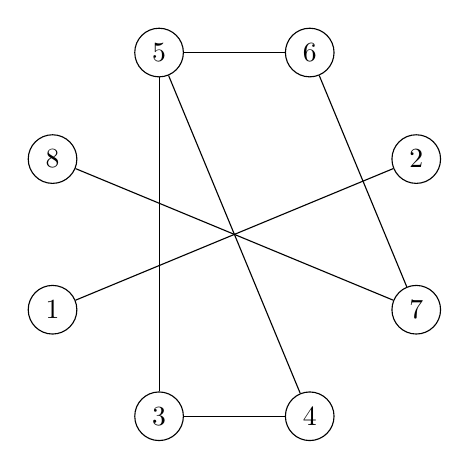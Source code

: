 \begin{tikzpicture}
    \foreach\n/\a in {1/9,2/1,3/11,4/13,5/5,6/3,7/15,8/7}
    {   \node[draw,circle] (N\n) at (22.5*\a:2.5) {\n};
    }
    \foreach\n/\m in {1/2,3/4,3/5,4/5,5/6,6/7,7/8}
    {   \draw (N\n) to (N\m);
    }
\end{tikzpicture}
